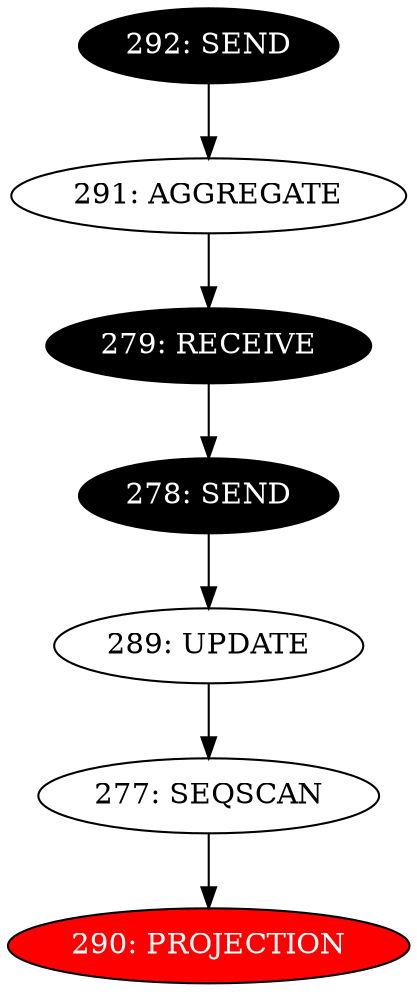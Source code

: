 digraph name {
277 [label="277: SEQSCAN" ];
277 -> 290;
290 [label="290: PROJECTION" fontcolor="white" style="filled" fillcolor="red"];
289 [label="289: UPDATE" ];
289 -> 277;
278 [label="278: SEND" fontcolor="white" style="filled" fillcolor="black"];
278 -> 289;
279 [label="279: RECEIVE" fontcolor="white" style="filled" fillcolor="black"];
279 -> 278;
291 [label="291: AGGREGATE" ];
291 -> 279;
292 [label="292: SEND" fontcolor="white" style="filled" fillcolor="black"];
292 -> 291;

}

